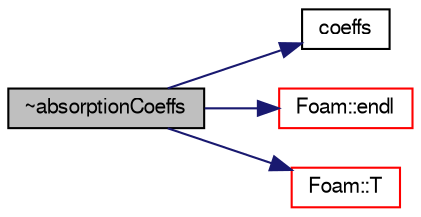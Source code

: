 digraph "~absorptionCoeffs"
{
  bgcolor="transparent";
  edge [fontname="FreeSans",fontsize="10",labelfontname="FreeSans",labelfontsize="10"];
  node [fontname="FreeSans",fontsize="10",shape=record];
  rankdir="LR";
  Node316 [label="~absorptionCoeffs",height=0.2,width=0.4,color="black", fillcolor="grey75", style="filled", fontcolor="black"];
  Node316 -> Node317 [color="midnightblue",fontsize="10",style="solid",fontname="FreeSans"];
  Node317 [label="coeffs",height=0.2,width=0.4,color="black",URL="$a30014.html#a2f44664c82d9e176a79cd5770948c5f2",tooltip="Return the coefficients corresponding to the given temperature. "];
  Node316 -> Node318 [color="midnightblue",fontsize="10",style="solid",fontname="FreeSans"];
  Node318 [label="Foam::endl",height=0.2,width=0.4,color="red",URL="$a21124.html#a2db8fe02a0d3909e9351bb4275b23ce4",tooltip="Add newline and flush stream. "];
  Node316 -> Node320 [color="midnightblue",fontsize="10",style="solid",fontname="FreeSans"];
  Node320 [label="Foam::T",height=0.2,width=0.4,color="red",URL="$a21124.html#ae57fda0abb14bb0944947c463c6e09d4"];
}
